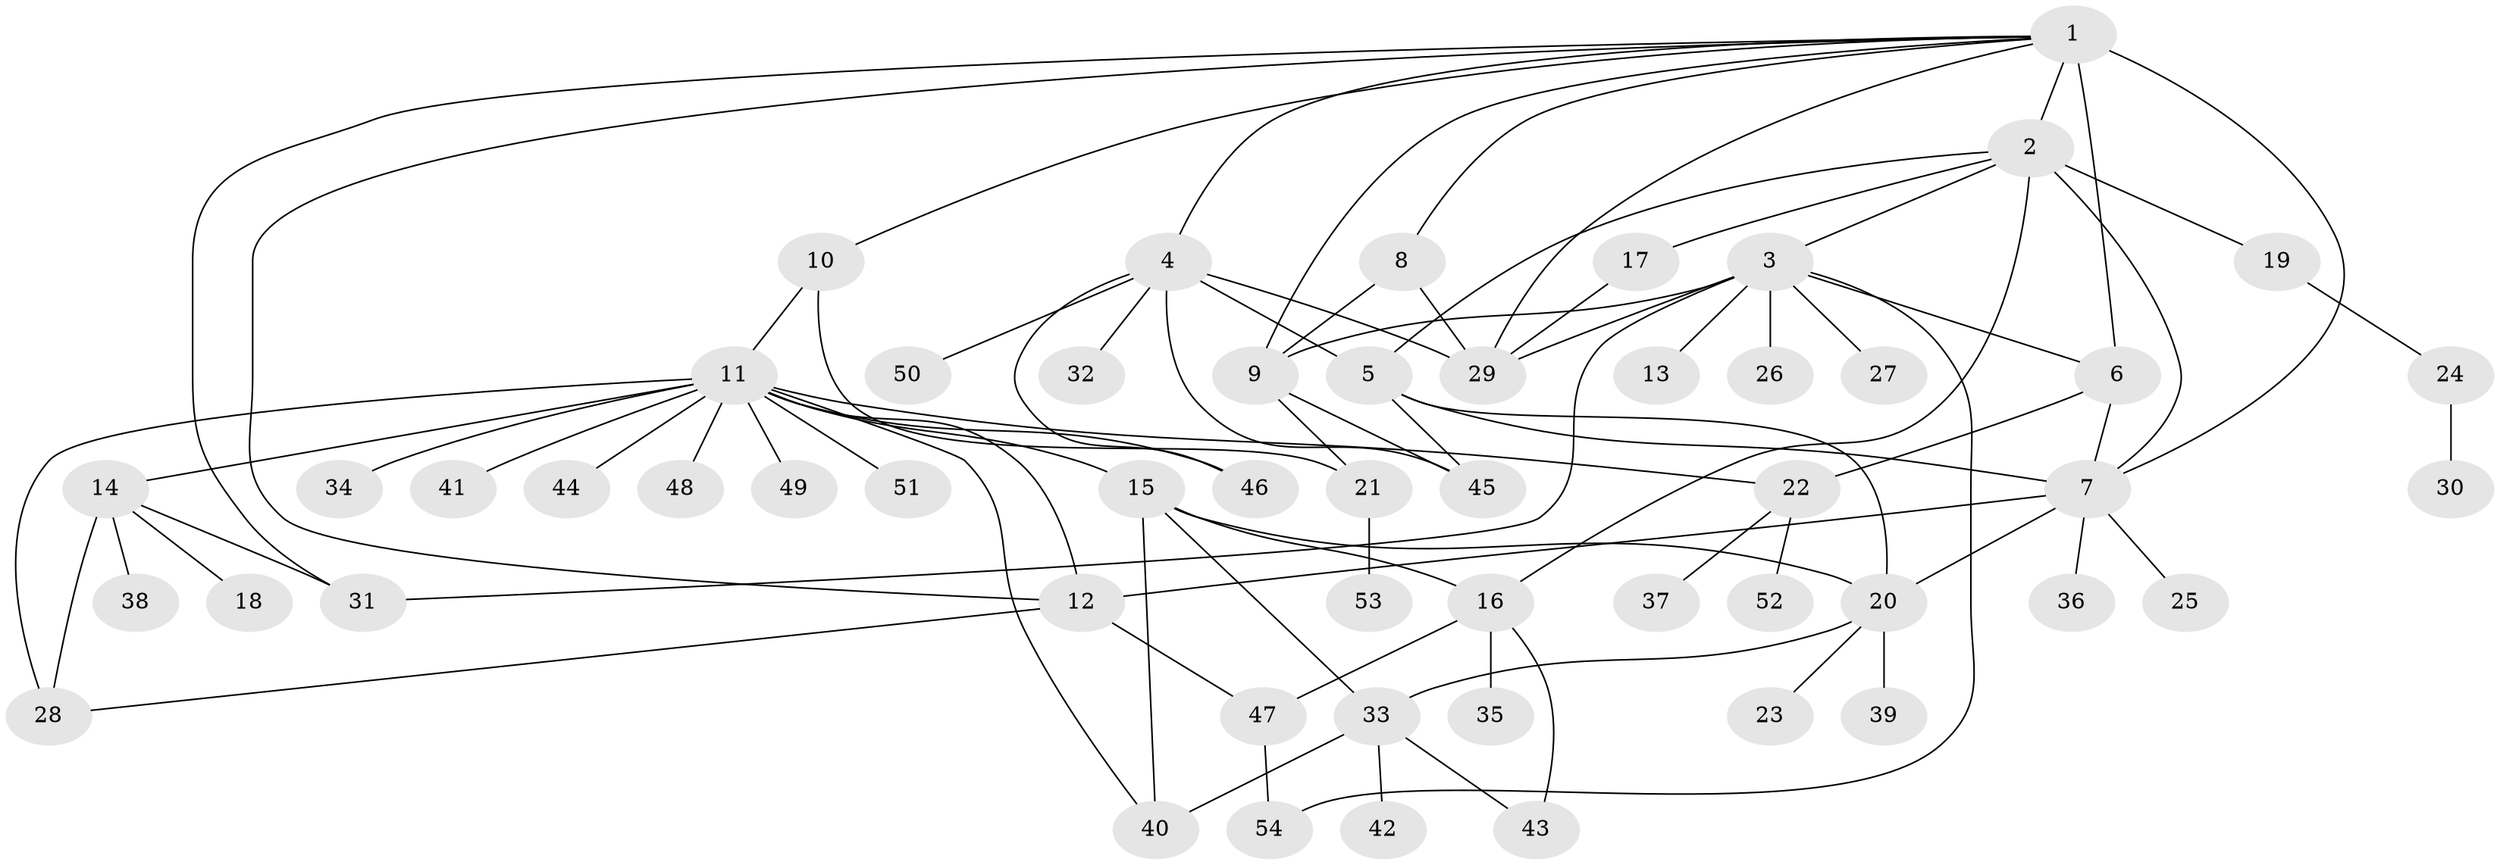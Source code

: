 // original degree distribution, {18: 0.011235955056179775, 9: 0.011235955056179775, 10: 0.011235955056179775, 7: 0.011235955056179775, 2: 0.15730337078651685, 6: 0.0898876404494382, 3: 0.0898876404494382, 4: 0.06741573033707865, 5: 0.02247191011235955, 15: 0.011235955056179775, 1: 0.5056179775280899, 8: 0.011235955056179775}
// Generated by graph-tools (version 1.1) at 2025/50/03/04/25 22:50:31]
// undirected, 54 vertices, 84 edges
graph export_dot {
  node [color=gray90,style=filled];
  1;
  2;
  3;
  4;
  5;
  6;
  7;
  8;
  9;
  10;
  11;
  12;
  13;
  14;
  15;
  16;
  17;
  18;
  19;
  20;
  21;
  22;
  23;
  24;
  25;
  26;
  27;
  28;
  29;
  30;
  31;
  32;
  33;
  34;
  35;
  36;
  37;
  38;
  39;
  40;
  41;
  42;
  43;
  44;
  45;
  46;
  47;
  48;
  49;
  50;
  51;
  52;
  53;
  54;
  1 -- 2 [weight=1.0];
  1 -- 4 [weight=1.0];
  1 -- 6 [weight=7.0];
  1 -- 7 [weight=1.0];
  1 -- 8 [weight=1.0];
  1 -- 9 [weight=1.0];
  1 -- 10 [weight=1.0];
  1 -- 12 [weight=1.0];
  1 -- 29 [weight=1.0];
  1 -- 31 [weight=1.0];
  2 -- 3 [weight=1.0];
  2 -- 5 [weight=1.0];
  2 -- 7 [weight=1.0];
  2 -- 16 [weight=1.0];
  2 -- 17 [weight=1.0];
  2 -- 19 [weight=1.0];
  3 -- 6 [weight=1.0];
  3 -- 9 [weight=1.0];
  3 -- 13 [weight=1.0];
  3 -- 26 [weight=1.0];
  3 -- 27 [weight=1.0];
  3 -- 29 [weight=1.0];
  3 -- 31 [weight=1.0];
  3 -- 54 [weight=1.0];
  4 -- 5 [weight=1.0];
  4 -- 29 [weight=1.0];
  4 -- 32 [weight=1.0];
  4 -- 45 [weight=1.0];
  4 -- 46 [weight=1.0];
  4 -- 50 [weight=1.0];
  5 -- 7 [weight=1.0];
  5 -- 20 [weight=1.0];
  5 -- 45 [weight=1.0];
  6 -- 7 [weight=1.0];
  6 -- 22 [weight=1.0];
  7 -- 12 [weight=1.0];
  7 -- 20 [weight=1.0];
  7 -- 25 [weight=1.0];
  7 -- 36 [weight=1.0];
  8 -- 9 [weight=1.0];
  8 -- 29 [weight=1.0];
  9 -- 21 [weight=1.0];
  9 -- 45 [weight=1.0];
  10 -- 11 [weight=1.0];
  10 -- 21 [weight=1.0];
  11 -- 12 [weight=1.0];
  11 -- 14 [weight=1.0];
  11 -- 15 [weight=1.0];
  11 -- 22 [weight=1.0];
  11 -- 28 [weight=1.0];
  11 -- 34 [weight=1.0];
  11 -- 40 [weight=1.0];
  11 -- 41 [weight=1.0];
  11 -- 44 [weight=1.0];
  11 -- 46 [weight=1.0];
  11 -- 48 [weight=1.0];
  11 -- 49 [weight=1.0];
  11 -- 51 [weight=1.0];
  12 -- 28 [weight=1.0];
  12 -- 47 [weight=1.0];
  14 -- 18 [weight=1.0];
  14 -- 28 [weight=1.0];
  14 -- 31 [weight=1.0];
  14 -- 38 [weight=1.0];
  15 -- 16 [weight=1.0];
  15 -- 20 [weight=1.0];
  15 -- 33 [weight=1.0];
  15 -- 40 [weight=1.0];
  16 -- 35 [weight=1.0];
  16 -- 43 [weight=1.0];
  16 -- 47 [weight=1.0];
  17 -- 29 [weight=2.0];
  19 -- 24 [weight=1.0];
  20 -- 23 [weight=1.0];
  20 -- 33 [weight=1.0];
  20 -- 39 [weight=1.0];
  21 -- 53 [weight=1.0];
  22 -- 37 [weight=1.0];
  22 -- 52 [weight=1.0];
  24 -- 30 [weight=1.0];
  33 -- 40 [weight=1.0];
  33 -- 42 [weight=1.0];
  33 -- 43 [weight=1.0];
  47 -- 54 [weight=1.0];
}

